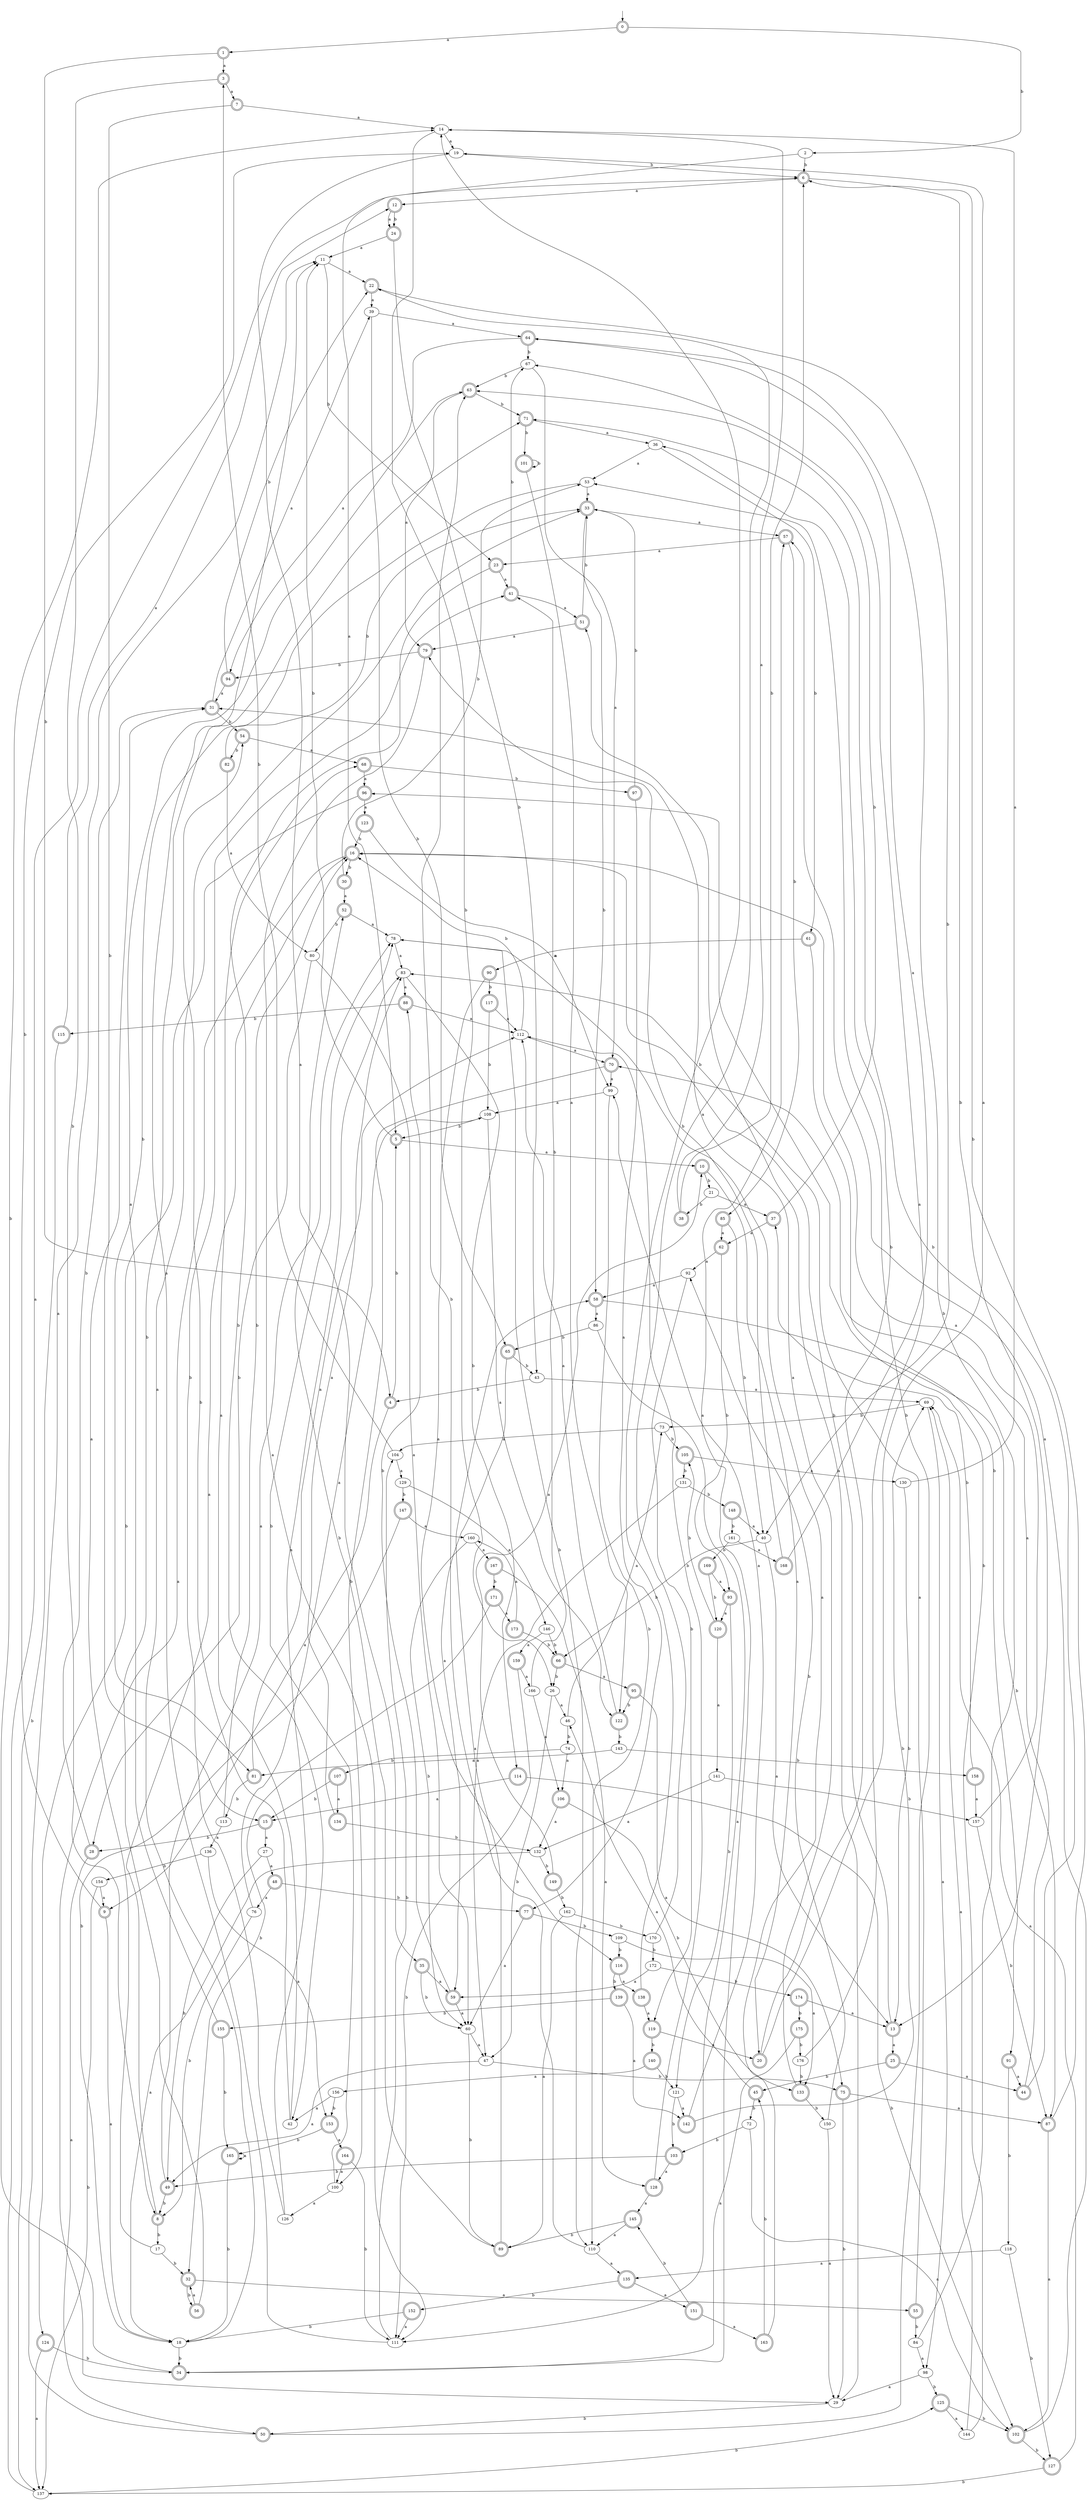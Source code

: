 digraph RandomDFA {
  __start0 [label="", shape=none];
  __start0 -> 0 [label=""];
  0 [shape=circle] [shape=doublecircle]
  0 -> 1 [label="a"]
  0 -> 2 [label="b"]
  1 [shape=doublecircle]
  1 -> 3 [label="a"]
  1 -> 4 [label="b"]
  2
  2 -> 5 [label="a"]
  2 -> 6 [label="b"]
  3 [shape=doublecircle]
  3 -> 7 [label="a"]
  3 -> 8 [label="b"]
  4 [shape=doublecircle]
  4 -> 9 [label="a"]
  4 -> 5 [label="b"]
  5 [shape=doublecircle]
  5 -> 10 [label="a"]
  5 -> 11 [label="b"]
  6 [shape=doublecircle]
  6 -> 12 [label="a"]
  6 -> 13 [label="b"]
  7 [shape=doublecircle]
  7 -> 14 [label="a"]
  7 -> 15 [label="b"]
  8 [shape=doublecircle]
  8 -> 16 [label="a"]
  8 -> 17 [label="b"]
  9 [shape=doublecircle]
  9 -> 18 [label="a"]
  9 -> 19 [label="b"]
  10 [shape=doublecircle]
  10 -> 20 [label="a"]
  10 -> 21 [label="b"]
  11
  11 -> 22 [label="a"]
  11 -> 23 [label="b"]
  12 [shape=doublecircle]
  12 -> 24 [label="a"]
  12 -> 24 [label="b"]
  13 [shape=doublecircle]
  13 -> 25 [label="a"]
  13 -> 16 [label="b"]
  14
  14 -> 19 [label="a"]
  14 -> 26 [label="b"]
  15 [shape=doublecircle]
  15 -> 27 [label="a"]
  15 -> 28 [label="b"]
  16 [shape=doublecircle]
  16 -> 29 [label="a"]
  16 -> 30 [label="b"]
  17
  17 -> 31 [label="a"]
  17 -> 32 [label="b"]
  18
  18 -> 33 [label="a"]
  18 -> 34 [label="b"]
  19
  19 -> 35 [label="a"]
  19 -> 6 [label="b"]
  20 [shape=doublecircle]
  20 -> 19 [label="a"]
  20 -> 36 [label="b"]
  21
  21 -> 37 [label="a"]
  21 -> 38 [label="b"]
  22 [shape=doublecircle]
  22 -> 39 [label="a"]
  22 -> 40 [label="b"]
  23 [shape=doublecircle]
  23 -> 41 [label="a"]
  23 -> 42 [label="b"]
  24 [shape=doublecircle]
  24 -> 11 [label="a"]
  24 -> 43 [label="b"]
  25 [shape=doublecircle]
  25 -> 44 [label="a"]
  25 -> 45 [label="b"]
  26
  26 -> 46 [label="a"]
  26 -> 47 [label="b"]
  27
  27 -> 48 [label="a"]
  27 -> 49 [label="b"]
  28 [shape=doublecircle]
  28 -> 50 [label="a"]
  28 -> 31 [label="b"]
  29
  29 -> 51 [label="a"]
  29 -> 50 [label="b"]
  30 [shape=doublecircle]
  30 -> 52 [label="a"]
  30 -> 53 [label="b"]
  31 [shape=doublecircle]
  31 -> 39 [label="a"]
  31 -> 54 [label="b"]
  32 [shape=doublecircle]
  32 -> 55 [label="a"]
  32 -> 56 [label="b"]
  33 [shape=doublecircle]
  33 -> 57 [label="a"]
  33 -> 58 [label="b"]
  34 [shape=doublecircle]
  34 -> 57 [label="a"]
  34 -> 14 [label="b"]
  35 [shape=doublecircle]
  35 -> 59 [label="a"]
  35 -> 60 [label="b"]
  36
  36 -> 53 [label="a"]
  36 -> 61 [label="b"]
  37 [shape=doublecircle]
  37 -> 62 [label="a"]
  37 -> 63 [label="b"]
  38 [shape=doublecircle]
  38 -> 14 [label="a"]
  38 -> 6 [label="b"]
  39
  39 -> 64 [label="a"]
  39 -> 65 [label="b"]
  40
  40 -> 13 [label="a"]
  40 -> 66 [label="b"]
  41 [shape=doublecircle]
  41 -> 51 [label="a"]
  41 -> 67 [label="b"]
  42
  42 -> 68 [label="a"]
  42 -> 54 [label="b"]
  43
  43 -> 69 [label="a"]
  43 -> 4 [label="b"]
  44 [shape=doublecircle]
  44 -> 70 [label="a"]
  44 -> 71 [label="b"]
  45 [shape=doublecircle]
  45 -> 46 [label="a"]
  45 -> 72 [label="b"]
  46
  46 -> 73 [label="a"]
  46 -> 74 [label="b"]
  47
  47 -> 49 [label="a"]
  47 -> 75 [label="b"]
  48 [shape=doublecircle]
  48 -> 76 [label="a"]
  48 -> 77 [label="b"]
  49 [shape=doublecircle]
  49 -> 78 [label="a"]
  49 -> 8 [label="b"]
  50 [shape=doublecircle]
  50 -> 11 [label="a"]
  50 -> 53 [label="b"]
  51 [shape=doublecircle]
  51 -> 79 [label="a"]
  51 -> 33 [label="b"]
  52 [shape=doublecircle]
  52 -> 78 [label="a"]
  52 -> 80 [label="b"]
  53
  53 -> 33 [label="a"]
  53 -> 81 [label="b"]
  54 [shape=doublecircle]
  54 -> 68 [label="a"]
  54 -> 82 [label="b"]
  55 [shape=doublecircle]
  55 -> 83 [label="a"]
  55 -> 84 [label="b"]
  56 [shape=doublecircle]
  56 -> 32 [label="a"]
  56 -> 71 [label="b"]
  57 [shape=doublecircle]
  57 -> 23 [label="a"]
  57 -> 85 [label="b"]
  58 [shape=doublecircle]
  58 -> 86 [label="a"]
  58 -> 87 [label="b"]
  59 [shape=doublecircle]
  59 -> 60 [label="a"]
  59 -> 88 [label="b"]
  60
  60 -> 47 [label="a"]
  60 -> 89 [label="b"]
  61 [shape=doublecircle]
  61 -> 90 [label="a"]
  61 -> 91 [label="b"]
  62 [shape=doublecircle]
  62 -> 92 [label="a"]
  62 -> 93 [label="b"]
  63 [shape=doublecircle]
  63 -> 79 [label="a"]
  63 -> 71 [label="b"]
  64 [shape=doublecircle]
  64 -> 94 [label="a"]
  64 -> 67 [label="b"]
  65 [shape=doublecircle]
  65 -> 59 [label="a"]
  65 -> 43 [label="b"]
  66 [shape=doublecircle]
  66 -> 95 [label="a"]
  66 -> 26 [label="b"]
  67
  67 -> 70 [label="a"]
  67 -> 63 [label="b"]
  68 [shape=doublecircle]
  68 -> 96 [label="a"]
  68 -> 97 [label="b"]
  69
  69 -> 98 [label="a"]
  69 -> 73 [label="b"]
  70 [shape=doublecircle]
  70 -> 99 [label="a"]
  70 -> 100 [label="b"]
  71 [shape=doublecircle]
  71 -> 36 [label="a"]
  71 -> 101 [label="b"]
  72
  72 -> 102 [label="a"]
  72 -> 103 [label="b"]
  73
  73 -> 104 [label="a"]
  73 -> 105 [label="b"]
  74
  74 -> 106 [label="a"]
  74 -> 107 [label="b"]
  75 [shape=doublecircle]
  75 -> 87 [label="a"]
  75 -> 29 [label="b"]
  76
  76 -> 108 [label="a"]
  76 -> 8 [label="b"]
  77 [shape=doublecircle]
  77 -> 60 [label="a"]
  77 -> 109 [label="b"]
  78
  78 -> 83 [label="a"]
  78 -> 110 [label="b"]
  79 [shape=doublecircle]
  79 -> 111 [label="a"]
  79 -> 94 [label="b"]
  80
  80 -> 60 [label="a"]
  80 -> 28 [label="b"]
  81 [shape=doublecircle]
  81 -> 112 [label="a"]
  81 -> 113 [label="b"]
  82 [shape=doublecircle]
  82 -> 80 [label="a"]
  82 -> 33 [label="b"]
  83
  83 -> 88 [label="a"]
  83 -> 114 [label="b"]
  84
  84 -> 98 [label="a"]
  84 -> 64 [label="b"]
  85 [shape=doublecircle]
  85 -> 62 [label="a"]
  85 -> 40 [label="b"]
  86
  86 -> 111 [label="a"]
  86 -> 65 [label="b"]
  87 [shape=doublecircle]
  87 -> 102 [label="a"]
  87 -> 6 [label="b"]
  88 [shape=doublecircle]
  88 -> 112 [label="a"]
  88 -> 115 [label="b"]
  89 [shape=doublecircle]
  89 -> 58 [label="a"]
  89 -> 52 [label="b"]
  90 [shape=doublecircle]
  90 -> 116 [label="a"]
  90 -> 117 [label="b"]
  91 [shape=doublecircle]
  91 -> 44 [label="a"]
  91 -> 118 [label="b"]
  92
  92 -> 58 [label="a"]
  92 -> 119 [label="b"]
  93 [shape=doublecircle]
  93 -> 120 [label="a"]
  93 -> 121 [label="b"]
  94 [shape=doublecircle]
  94 -> 31 [label="a"]
  94 -> 22 [label="b"]
  95 [shape=doublecircle]
  95 -> 75 [label="a"]
  95 -> 122 [label="b"]
  96 [shape=doublecircle]
  96 -> 123 [label="a"]
  96 -> 124 [label="b"]
  97 [shape=doublecircle]
  97 -> 77 [label="a"]
  97 -> 33 [label="b"]
  98
  98 -> 29 [label="a"]
  98 -> 125 [label="b"]
  99
  99 -> 108 [label="a"]
  99 -> 110 [label="b"]
  100
  100 -> 126 [label="a"]
  100 -> 78 [label="b"]
  101 [shape=doublecircle]
  101 -> 122 [label="a"]
  101 -> 101 [label="b"]
  102 [shape=doublecircle]
  102 -> 57 [label="a"]
  102 -> 127 [label="b"]
  103 [shape=doublecircle]
  103 -> 128 [label="a"]
  103 -> 49 [label="b"]
  104
  104 -> 129 [label="a"]
  104 -> 3 [label="b"]
  105 [shape=doublecircle]
  105 -> 130 [label="a"]
  105 -> 131 [label="b"]
  106 [shape=doublecircle]
  106 -> 132 [label="a"]
  106 -> 133 [label="b"]
  107 [shape=doublecircle]
  107 -> 134 [label="a"]
  107 -> 15 [label="b"]
  108
  108 -> 122 [label="a"]
  108 -> 5 [label="b"]
  109
  109 -> 133 [label="a"]
  109 -> 116 [label="b"]
  110
  110 -> 135 [label="a"]
  110 -> 63 [label="b"]
  111
  111 -> 11 [label="a"]
  111 -> 104 [label="b"]
  112
  112 -> 70 [label="a"]
  112 -> 16 [label="b"]
  113
  113 -> 136 [label="a"]
  113 -> 16 [label="b"]
  114 [shape=doublecircle]
  114 -> 15 [label="a"]
  114 -> 102 [label="b"]
  115 [shape=doublecircle]
  115 -> 12 [label="a"]
  115 -> 137 [label="b"]
  116 [shape=doublecircle]
  116 -> 138 [label="a"]
  116 -> 139 [label="b"]
  117 [shape=doublecircle]
  117 -> 112 [label="a"]
  117 -> 108 [label="b"]
  118
  118 -> 135 [label="a"]
  118 -> 127 [label="b"]
  119 [shape=doublecircle]
  119 -> 20 [label="a"]
  119 -> 140 [label="b"]
  120 [shape=doublecircle]
  120 -> 141 [label="a"]
  120 -> 105 [label="b"]
  121
  121 -> 142 [label="a"]
  121 -> 103 [label="b"]
  122 [shape=doublecircle]
  122 -> 112 [label="a"]
  122 -> 143 [label="b"]
  123 [shape=doublecircle]
  123 -> 99 [label="a"]
  123 -> 16 [label="b"]
  124 [shape=doublecircle]
  124 -> 137 [label="a"]
  124 -> 34 [label="b"]
  125 [shape=doublecircle]
  125 -> 144 [label="a"]
  125 -> 102 [label="b"]
  126
  126 -> 83 [label="a"]
  126 -> 41 [label="b"]
  127 [shape=doublecircle]
  127 -> 69 [label="a"]
  127 -> 137 [label="b"]
  128 [shape=doublecircle]
  128 -> 145 [label="a"]
  128 -> 112 [label="b"]
  129
  129 -> 146 [label="a"]
  129 -> 147 [label="b"]
  130
  130 -> 14 [label="a"]
  130 -> 13 [label="b"]
  131
  131 -> 47 [label="a"]
  131 -> 148 [label="b"]
  132
  132 -> 18 [label="a"]
  132 -> 149 [label="b"]
  133 [shape=doublecircle]
  133 -> 31 [label="a"]
  133 -> 150 [label="b"]
  134 [shape=doublecircle]
  134 -> 83 [label="a"]
  134 -> 132 [label="b"]
  135 [shape=doublecircle]
  135 -> 151 [label="a"]
  135 -> 152 [label="b"]
  136
  136 -> 153 [label="a"]
  136 -> 154 [label="b"]
  137
  137 -> 6 [label="a"]
  137 -> 125 [label="b"]
  138 [shape=doublecircle]
  138 -> 119 [label="a"]
  138 -> 14 [label="b"]
  139 [shape=doublecircle]
  139 -> 142 [label="a"]
  139 -> 155 [label="b"]
  140 [shape=doublecircle]
  140 -> 156 [label="a"]
  140 -> 121 [label="b"]
  141
  141 -> 132 [label="a"]
  141 -> 157 [label="b"]
  142 [shape=doublecircle]
  142 -> 99 [label="a"]
  142 -> 69 [label="b"]
  143
  143 -> 81 [label="a"]
  143 -> 158 [label="b"]
  144
  144 -> 69 [label="a"]
  144 -> 96 [label="b"]
  145 [shape=doublecircle]
  145 -> 110 [label="a"]
  145 -> 89 [label="b"]
  146
  146 -> 159 [label="a"]
  146 -> 66 [label="b"]
  147 [shape=doublecircle]
  147 -> 160 [label="a"]
  147 -> 18 [label="b"]
  148 [shape=doublecircle]
  148 -> 40 [label="a"]
  148 -> 161 [label="b"]
  149 [shape=doublecircle]
  149 -> 10 [label="a"]
  149 -> 162 [label="b"]
  150
  150 -> 29 [label="a"]
  150 -> 92 [label="b"]
  151 [shape=doublecircle]
  151 -> 163 [label="a"]
  151 -> 145 [label="b"]
  152 [shape=doublecircle]
  152 -> 111 [label="a"]
  152 -> 18 [label="b"]
  153 [shape=doublecircle]
  153 -> 164 [label="a"]
  153 -> 165 [label="b"]
  154
  154 -> 9 [label="a"]
  154 -> 137 [label="b"]
  155 [shape=doublecircle]
  155 -> 63 [label="a"]
  155 -> 165 [label="b"]
  156
  156 -> 42 [label="a"]
  156 -> 153 [label="b"]
  157
  157 -> 16 [label="a"]
  157 -> 87 [label="b"]
  158 [shape=doublecircle]
  158 -> 157 [label="a"]
  158 -> 37 [label="b"]
  159 [shape=doublecircle]
  159 -> 166 [label="a"]
  159 -> 111 [label="b"]
  160
  160 -> 167 [label="a"]
  160 -> 60 [label="b"]
  161
  161 -> 168 [label="a"]
  161 -> 169 [label="b"]
  162
  162 -> 89 [label="a"]
  162 -> 170 [label="b"]
  163 [shape=doublecircle]
  163 -> 78 [label="a"]
  163 -> 45 [label="b"]
  164 [shape=doublecircle]
  164 -> 100 [label="a"]
  164 -> 111 [label="b"]
  165 [shape=doublecircle]
  165 -> 165 [label="a"]
  165 -> 18 [label="b"]
  166
  166 -> 106 [label="a"]
  166 -> 41 [label="b"]
  167 [shape=doublecircle]
  167 -> 128 [label="a"]
  167 -> 171 [label="b"]
  168 [shape=doublecircle]
  168 -> 64 [label="a"]
  168 -> 79 [label="b"]
  169 [shape=doublecircle]
  169 -> 93 [label="a"]
  169 -> 120 [label="b"]
  170
  170 -> 22 [label="a"]
  170 -> 172 [label="b"]
  171 [shape=doublecircle]
  171 -> 173 [label="a"]
  171 -> 32 [label="b"]
  172
  172 -> 59 [label="a"]
  172 -> 174 [label="b"]
  173 [shape=doublecircle]
  173 -> 160 [label="a"]
  173 -> 66 [label="b"]
  174 [shape=doublecircle]
  174 -> 13 [label="a"]
  174 -> 175 [label="b"]
  175 [shape=doublecircle]
  175 -> 34 [label="a"]
  175 -> 176 [label="b"]
  176
  176 -> 67 [label="a"]
  176 -> 133 [label="b"]
}
